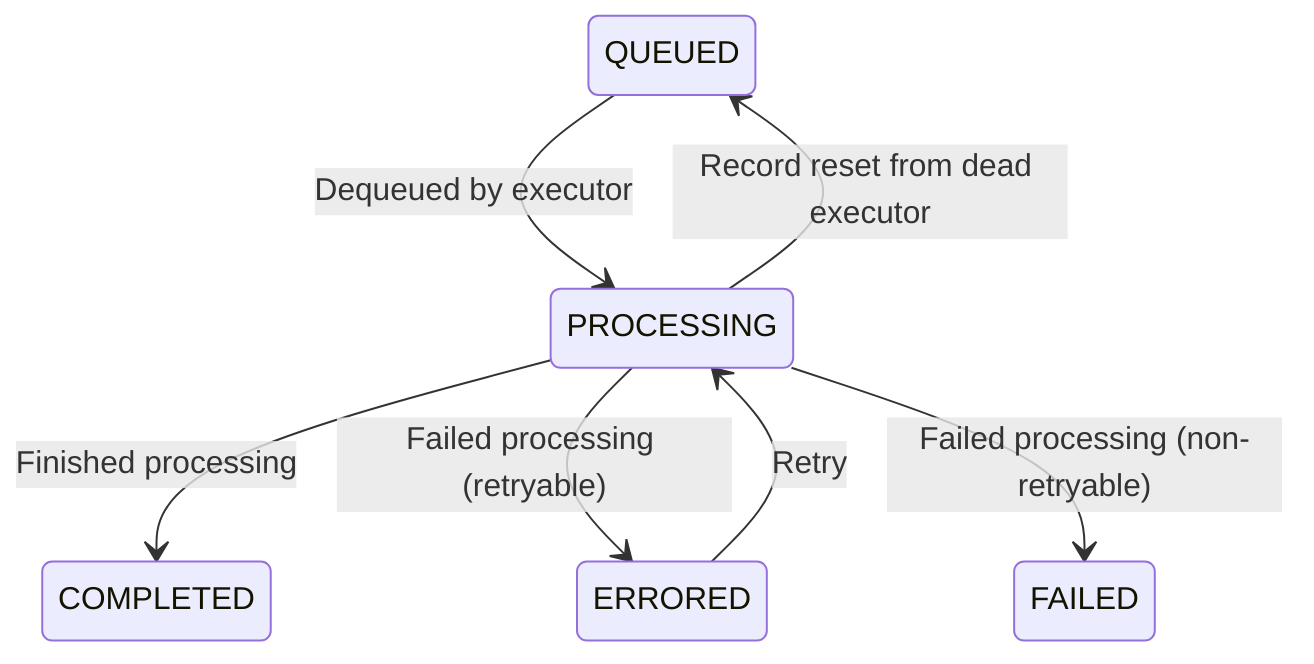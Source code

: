 stateDiagram-v2
    QUEUED     --> PROCESSING: Dequeued by executor
    PROCESSING --> COMPLETED: Finished processing
    PROCESSING --> ERRORED: Failed processing (retryable)
    ERRORED    --> PROCESSING: Retry
    PROCESSING --> FAILED: Failed processing (non-retryable)
    PROCESSING --> QUEUED: Record reset from dead executor